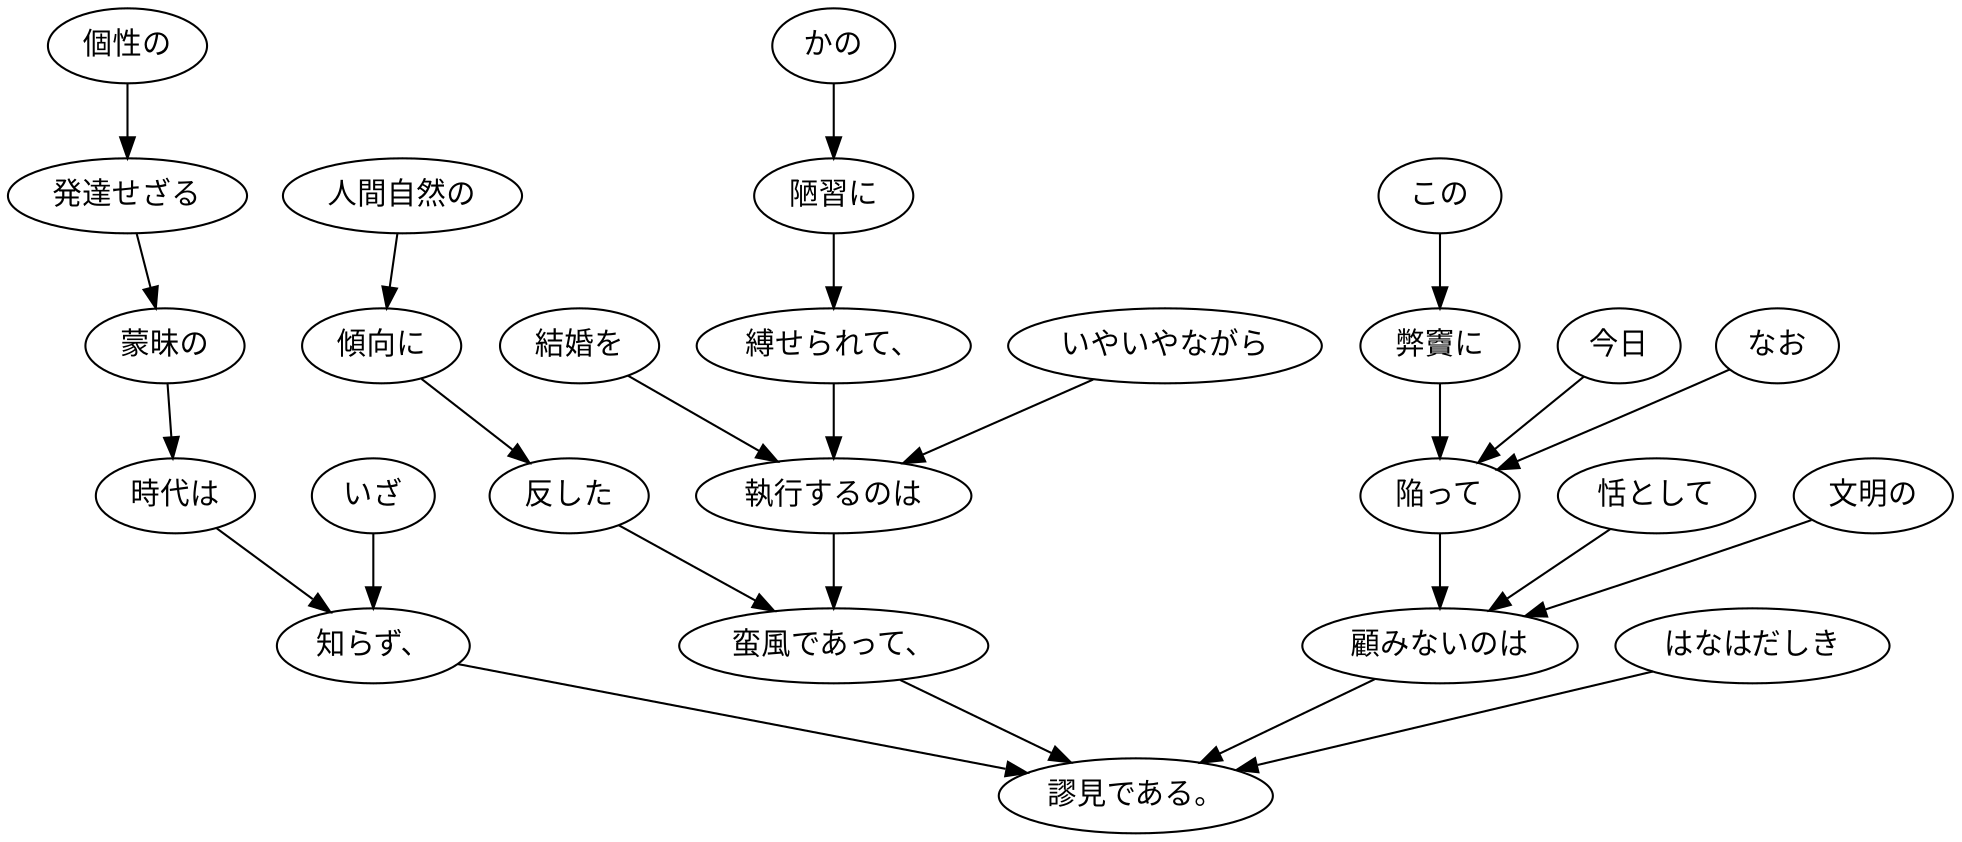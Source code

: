 digraph graph8794 {
	node0 [label="かの"];
	node1 [label="陋習に"];
	node2 [label="縛せられて、"];
	node3 [label="いやいやながら"];
	node4 [label="結婚を"];
	node5 [label="執行するのは"];
	node6 [label="人間自然の"];
	node7 [label="傾向に"];
	node8 [label="反した"];
	node9 [label="蛮風であって、"];
	node10 [label="個性の"];
	node11 [label="発達せざる"];
	node12 [label="蒙昧の"];
	node13 [label="時代は"];
	node14 [label="いざ"];
	node15 [label="知らず、"];
	node16 [label="文明の"];
	node17 [label="今日"];
	node18 [label="なお"];
	node19 [label="この"];
	node20 [label="弊竇に"];
	node21 [label="陥って"];
	node22 [label="恬として"];
	node23 [label="顧みないのは"];
	node24 [label="はなはだしき"];
	node25 [label="謬見である。"];
	node0 -> node1;
	node1 -> node2;
	node2 -> node5;
	node3 -> node5;
	node4 -> node5;
	node5 -> node9;
	node6 -> node7;
	node7 -> node8;
	node8 -> node9;
	node9 -> node25;
	node10 -> node11;
	node11 -> node12;
	node12 -> node13;
	node13 -> node15;
	node14 -> node15;
	node15 -> node25;
	node16 -> node23;
	node17 -> node21;
	node18 -> node21;
	node19 -> node20;
	node20 -> node21;
	node21 -> node23;
	node22 -> node23;
	node23 -> node25;
	node24 -> node25;
}
